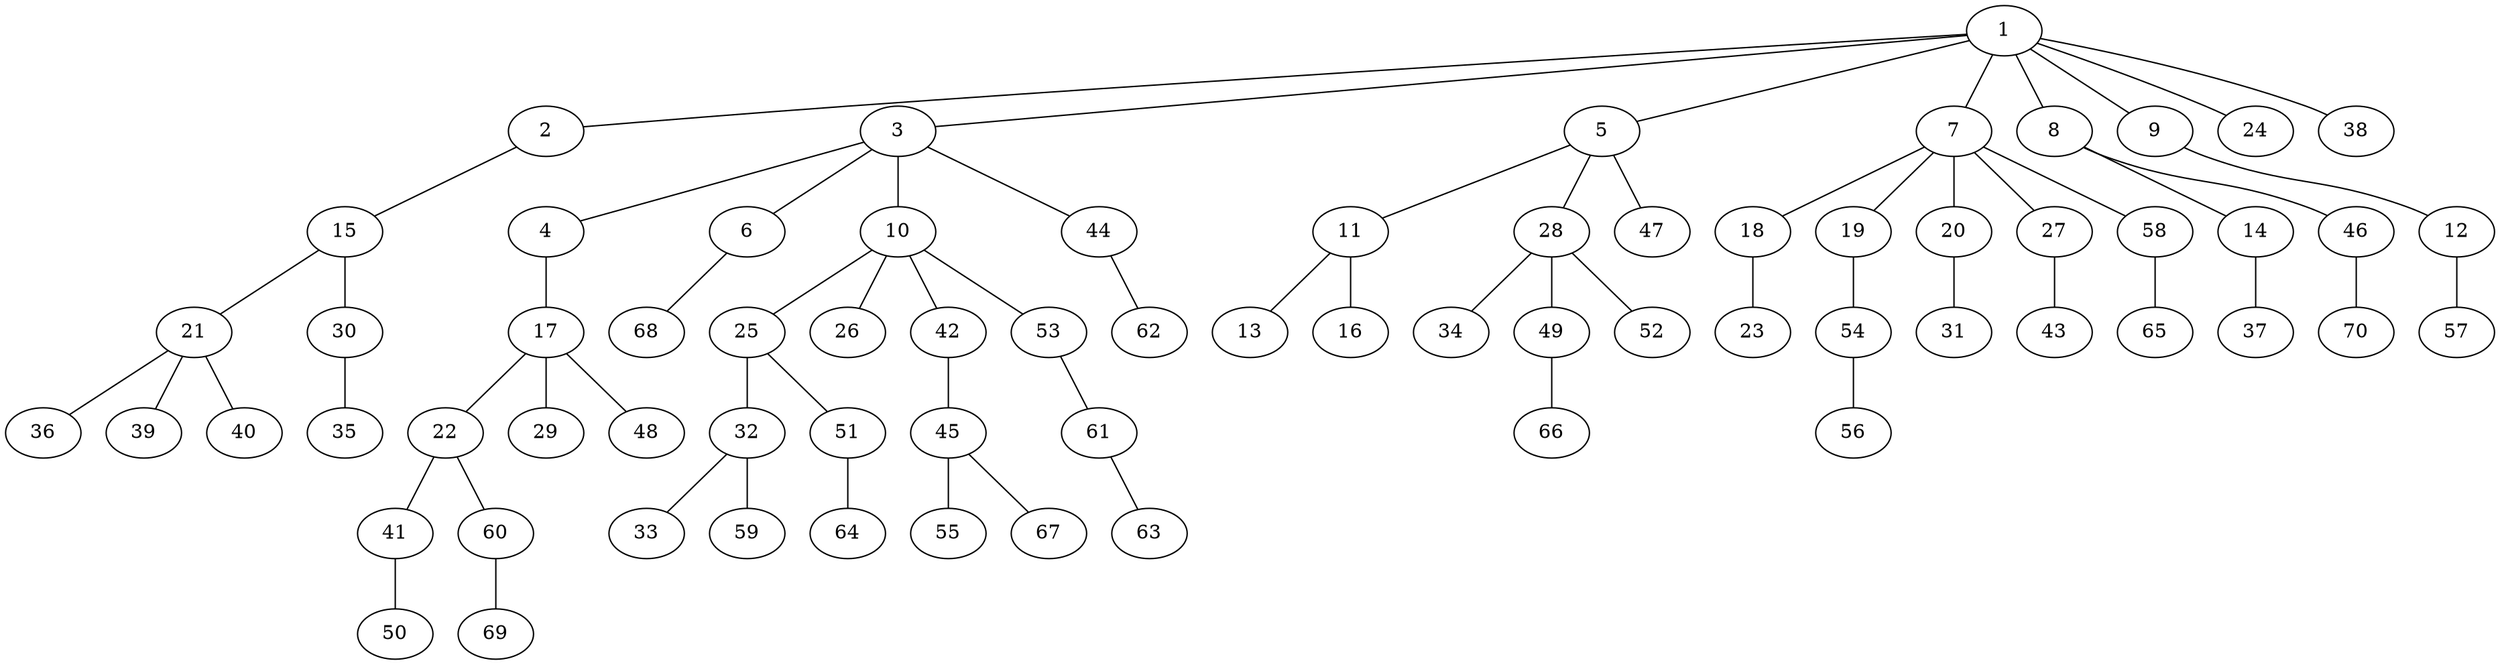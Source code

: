 graph graphname {1--2
1--3
1--5
1--7
1--8
1--9
1--24
1--38
2--15
3--4
3--6
3--10
3--44
4--17
5--11
5--28
5--47
6--68
7--18
7--19
7--20
7--27
7--58
8--14
8--46
9--12
10--25
10--26
10--42
10--53
11--13
11--16
12--57
14--37
15--21
15--30
17--22
17--29
17--48
18--23
19--54
20--31
21--36
21--39
21--40
22--41
22--60
25--32
25--51
27--43
28--34
28--49
28--52
30--35
32--33
32--59
41--50
42--45
44--62
45--55
45--67
46--70
49--66
51--64
53--61
54--56
58--65
60--69
61--63
}